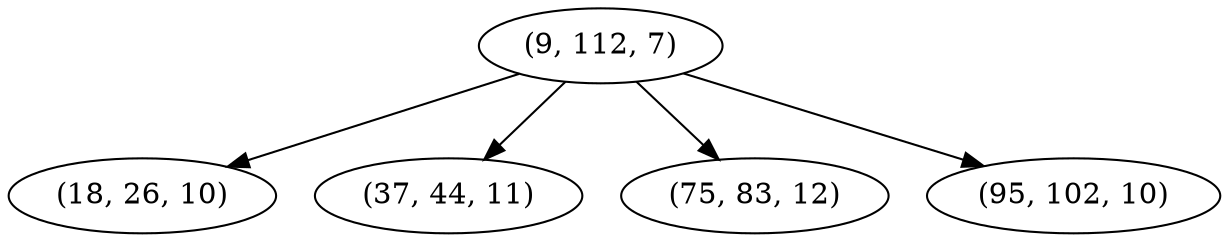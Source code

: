 digraph tree {
    "(9, 112, 7)";
    "(18, 26, 10)";
    "(37, 44, 11)";
    "(75, 83, 12)";
    "(95, 102, 10)";
    "(9, 112, 7)" -> "(18, 26, 10)";
    "(9, 112, 7)" -> "(37, 44, 11)";
    "(9, 112, 7)" -> "(75, 83, 12)";
    "(9, 112, 7)" -> "(95, 102, 10)";
}
